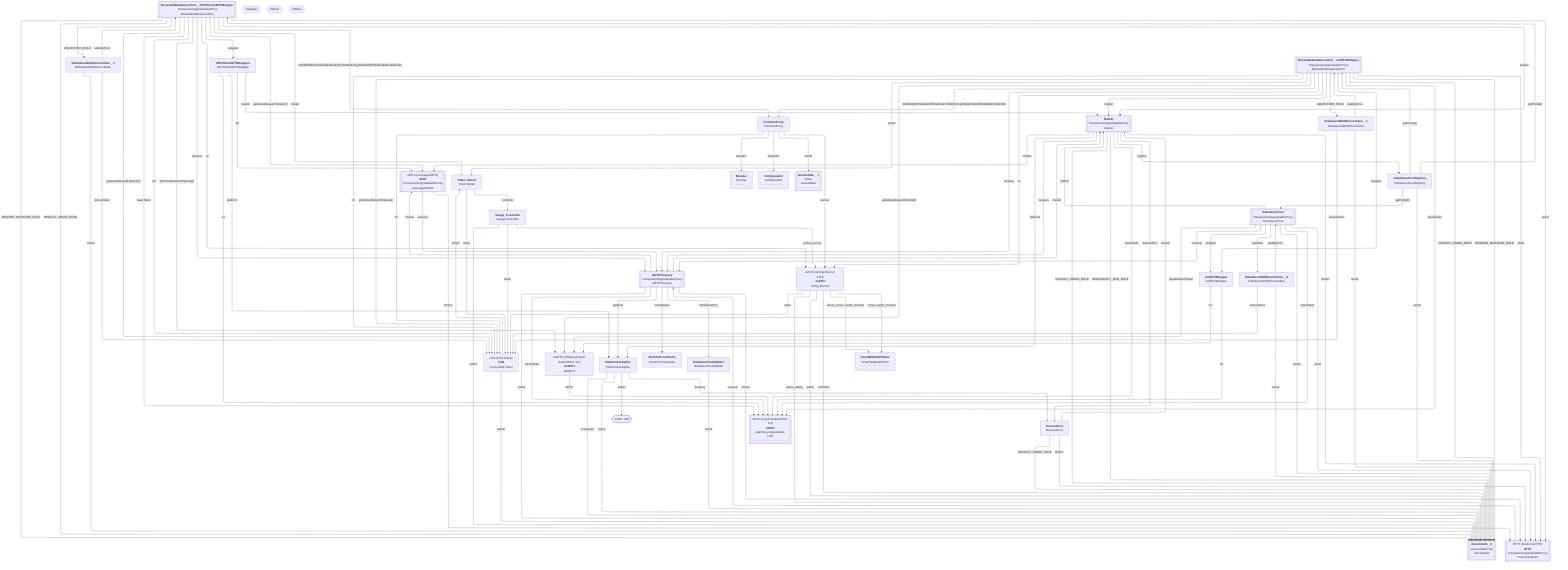 %%{init: {"flowchart": {"defaultRenderer": "elk"}} }%%
flowchart TB

0x11E91BB6d1334585AA37D8F4fde3932C7960B938(["0x11E..938"]):::address
click 0x11E91BB6d1334585AA37D8F4fde3932C7960B938 "https://etherscan.io/address/0x11E91BB6d1334585AA37D8F4fde3932C7960B938"

0xB87A8332dFb1C76Bb22477dCfEdDeB69865cA9f9[["<b>BoostableRebalancePool__StETHAndxETHWrapper</b><br><i>TransparentUpgradeableProxy</i><br>BoostableRebalancePool"]]:::contract
click 0xB87A8332dFb1C76Bb22477dCfEdDeB69865cA9f9 "https://etherscan.io/address/0xB87A8332dFb1C76Bb22477dCfEdDeB69865cA9f9#code"

0xB87A8332dFb1C76Bb22477dCfEdDeB69865cA9f9 -- LIQUIDATOR_ROLE --> 0x5a161B94c737326cA115eC46f4Eaf4eEC5037dBE

0xB87A8332dFb1C76Bb22477dCfEdDeB69865cA9f9 -- DEFAULT_ADMIN_ROLE --> 0x26B2ec4E02ebe2F54583af25b647b1D619e67BbF

0xB87A8332dFb1C76Bb22477dCfEdDeB69865cA9f9 -- REWARD_MANAGER_ROLE --> 0x26B2ec4E02ebe2F54583af25b647b1D619e67BbF

0xB87A8332dFb1C76Bb22477dCfEdDeB69865cA9f9 -- 0x8d4998b5742dab4ffcf0a281dc749862b71ae54ba53b035bfb1d3dbc23ddc35d --> 0xd11a4Ee017cA0BECA8FA45fF2abFe9C6267b7881

0xB87A8332dFb1C76Bb22477dCfEdDeB69865cA9f9 -- asset --> 0x53805A76E1f5ebbFE7115F16f9c87C2f7e633726

0xB87A8332dFb1C76Bb22477dCfEdDeB69865cA9f9 -- baseToken --> 0xae7ab96520DE3A18E5e111B5EaAb095312D7fE84

0xB87A8332dFb1C76Bb22477dCfEdDeB69865cA9f9 -- fxn --> 0x365AccFCa291e7D3914637ABf1F7635dB165Bb09


0xB87A8332dFb1C76Bb22477dCfEdDeB69865cA9f9 -- getActiveRewardTokens[0] --> 0x7f39C581F595B53c5cb19bD0b3f8dA6c935E2Ca0

0xB87A8332dFb1C76Bb22477dCfEdDeB69865cA9f9 -- getActiveRewardTokens[1] --> 0xe063F04f280c60aECa68b38341C2eEcBeC703ae2

0xB87A8332dFb1C76Bb22477dCfEdDeB69865cA9f9 -- getActiveRewardTokens[2] --> 0x365AccFCa291e7D3914637ABf1F7635dB165Bb09

0xB87A8332dFb1C76Bb22477dCfEdDeB69865cA9f9 -- market --> 0xe7b9c7c9cA85340b8c06fb805f7775e3015108dB

0xB87A8332dFb1C76Bb22477dCfEdDeB69865cA9f9 -- minter --> 0xC8b194925D55d5dE9555AD1db74c149329F71DeF

0xB87A8332dFb1C76Bb22477dCfEdDeB69865cA9f9 -- treasury --> 0x0e5CAA5c889Bdf053c9A76395f62267E653AFbb0

0xB87A8332dFb1C76Bb22477dCfEdDeB69865cA9f9 -- ve --> 0xEC6B8A3F3605B083F7044C0F31f2cac0caf1d469

0xB87A8332dFb1C76Bb22477dCfEdDeB69865cA9f9 -- wrapper --> 0xC2BdBF323304eaBd9260b42E4d0d429Ca3481d6E

0xc6dEe5913e010895F3702bc43a40d661B13a40BD[["<b>BoostableRebalancePool__wstETHWrapper</b><br><i>TransparentUpgradeableProxy</i><br>BoostableRebalancePool"]]:::contract
click 0xc6dEe5913e010895F3702bc43a40d661B13a40BD "https://etherscan.io/address/0xc6dEe5913e010895F3702bc43a40d661B13a40BD#code"

0xc6dEe5913e010895F3702bc43a40d661B13a40BD -- LIQUIDATOR_ROLE --> 0x74E9234A6e03c382A01Bb942B1aF05B639371309

0xc6dEe5913e010895F3702bc43a40d661B13a40BD -- DEFAULT_ADMIN_ROLE --> 0x26B2ec4E02ebe2F54583af25b647b1D619e67BbF

0xc6dEe5913e010895F3702bc43a40d661B13a40BD -- REWARD_MANAGER_ROLE --> 0x26B2ec4E02ebe2F54583af25b647b1D619e67BbF

0xc6dEe5913e010895F3702bc43a40d661B13a40BD -- 0x8d4998b5742dab4ffcf0a281dc749862b71ae54ba53b035bfb1d3dbc23ddc35d --> 0xd11a4Ee017cA0BECA8FA45fF2abFe9C6267b7881

0xc6dEe5913e010895F3702bc43a40d661B13a40BD -- asset --> 0x53805A76E1f5ebbFE7115F16f9c87C2f7e633726

0xc6dEe5913e010895F3702bc43a40d661B13a40BD -- baseToken --> 0xae7ab96520DE3A18E5e111B5EaAb095312D7fE84

0xc6dEe5913e010895F3702bc43a40d661B13a40BD -- fxn --> 0x365AccFCa291e7D3914637ABf1F7635dB165Bb09


0xc6dEe5913e010895F3702bc43a40d661B13a40BD -- getActiveRewardTokens[0] --> 0x7f39C581F595B53c5cb19bD0b3f8dA6c935E2Ca0

0xc6dEe5913e010895F3702bc43a40d661B13a40BD -- getActiveRewardTokens[1] --> 0x365AccFCa291e7D3914637ABf1F7635dB165Bb09

0xc6dEe5913e010895F3702bc43a40d661B13a40BD -- market --> 0xe7b9c7c9cA85340b8c06fb805f7775e3015108dB

0xc6dEe5913e010895F3702bc43a40d661B13a40BD -- minter --> 0xC8b194925D55d5dE9555AD1db74c149329F71DeF

0xc6dEe5913e010895F3702bc43a40d661B13a40BD -- treasury --> 0x0e5CAA5c889Bdf053c9A76395f62267E653AFbb0

0xc6dEe5913e010895F3702bc43a40d661B13a40BD -- ve --> 0xEC6B8A3F3605B083F7044C0F31f2cac0caf1d469

0xc6dEe5913e010895F3702bc43a40d661B13a40BD -- wrapper --> 0xb09e34dD25d5E88a1E9Ff6F6418109927675B658

0x91e575C0CC6E8BC530d897d3d425B57B49A821C6["<b>Booster</b><br>Booster<br><hr>"]:::contract
click 0x91e575C0CC6E8BC530d897d3d425B57B49A821C6 "https://etherscan.io/address/0x91e575C0CC6E8BC530d897d3d425B57B49A821C6#code"

0x53805A76E1f5ebbFE7115F16f9c87C2f7e633726[["fETH (Fractional ETH)<br><b>fETH</b><br><i>TransparentUpgradeableProxy</i><br>FractionalToken"]]:::contract
click 0x53805A76E1f5ebbFE7115F16f9c87C2f7e633726 "https://etherscan.io/address/0x53805A76E1f5ebbFE7115F16f9c87C2f7e633726#code"

0x53805A76E1f5ebbFE7115F16f9c87C2f7e633726 -- treasury --> 0x0e5CAA5c889Bdf053c9A76395f62267E653AFbb0

0x365AccFCa291e7D3914637ABf1F7635dB165Bb09["FXN (FXN Token)<br><b>FXN</b><br>Curve DAO Token"]:::contract
click 0x365AccFCa291e7D3914637ABf1F7635dB165Bb09 "https://etherscan.io/address/0x365AccFCa291e7D3914637ABf1F7635dB165Bb09#code"

0x365AccFCa291e7D3914637ABf1F7635dB165Bb09 -- admin --> 0x26B2ec4E02ebe2F54583af25b647b1D619e67BbF

0x365AccFCa291e7D3914637ABf1F7635dB165Bb09 -- minter --> 0xC8b194925D55d5dE9555AD1db74c149329F71DeF

0x56B3c8eF8A095f8637B6A84942aA898326B82b91["<b>FxnDepositor</b><br>FxnDepositor<br><hr>"]:::contract
click 0x56B3c8eF8A095f8637B6A84942aA898326B82b91 "https://etherscan.io/address/0x56B3c8eF8A095f8637B6A84942aA898326B82b91#code"

0xd11a4Ee017cA0BECA8FA45fF2abFe9C6267b7881["<b>FxnVoterProxy</b><br>FxnVoterProxy"]:::contract
click 0xd11a4Ee017cA0BECA8FA45fF2abFe9C6267b7881 "https://etherscan.io/address/0xd11a4Ee017cA0BECA8FA45fF2abFe9C6267b7881#code"

0xd11a4Ee017cA0BECA8FA45fF2abFe9C6267b7881 -- depositor --> 0x56B3c8eF8A095f8637B6A84942aA898326B82b91

0xd11a4Ee017cA0BECA8FA45fF2abFe9C6267b7881 -- escrow --> 0xEC6B8A3F3605B083F7044C0F31f2cac0caf1d469

0xd11a4Ee017cA0BECA8FA45fF2abFe9C6267b7881 -- fxn --> 0x365AccFCa291e7D3914637ABf1F7635dB165Bb09

0xd11a4Ee017cA0BECA8FA45fF2abFe9C6267b7881 -- operator --> 0x91e575C0CC6E8BC530d897d3d425B57B49A821C6

0xd11a4Ee017cA0BECA8FA45fF2abFe9C6267b7881 -- owner --> 0xa3C5A1e09150B75ff251c1a7815A07182c3de2FB


0xe60eB8098B34eD775ac44B1ddE864e098C6d7f37["<b>Gauge_Controller</b><br>Gauge Controller"]:::contract
click 0xe60eB8098B34eD775ac44B1ddE864e098C6d7f37 "https://etherscan.io/address/0xe60eB8098B34eD775ac44B1ddE864e098C6d7f37#code"

0xe60eB8098B34eD775ac44B1ddE864e098C6d7f37 -- admin --> 0x26B2ec4E02ebe2F54583af25b647b1D619e67BbF


0xe60eB8098B34eD775ac44B1ddE864e098C6d7f37 -- token --> 0x365AccFCa291e7D3914637ABf1F7635dB165Bb09

0xe60eB8098B34eD775ac44B1ddE864e098C6d7f37 -- voting_escrow --> 0xEC6B8A3F3605B083F7044C0F31f2cac0caf1d469

0x26B2ec4E02ebe2F54583af25b647b1D619e67BbF[["<b>GnosisSafe__0</b><br><i>GnosisSafeProxy</i><br>GnosisSafe<br><hr>"]]:::contract
click 0x26B2ec4E02ebe2F54583af25b647b1D619e67BbF "https://etherscan.io/address/0x26B2ec4E02ebe2F54583af25b647b1D619e67BbF#code"

0xa3C5A1e09150B75ff251c1a7815A07182c3de2FB[["<b>GnosisSafe__1</b><br><i>Proxy</i><br>GnosisSafe<br><hr>"]]:::contract
click 0xa3C5A1e09150B75ff251c1a7815A07182c3de2FB "https://etherscan.io/address/0xa3C5A1e09150B75ff251c1a7815A07182c3de2FB#code"

0xe7b9c7c9cA85340b8c06fb805f7775e3015108dB[["<b>Market</b><br><i>TransparentUpgradeableProxy</i><br>Market"]]:::contract
click 0xe7b9c7c9cA85340b8c06fb805f7775e3015108dB "https://etherscan.io/address/0xe7b9c7c9cA85340b8c06fb805f7775e3015108dB#code"

0xe7b9c7c9cA85340b8c06fb805f7775e3015108dB -- DEFAULT_ADMIN_ROLE --> 0x26B2ec4E02ebe2F54583af25b647b1D619e67BbF

0xe7b9c7c9cA85340b8c06fb805f7775e3015108dB -- EMERGENCY_DAO_ROLE --> 0x26B2ec4E02ebe2F54583af25b647b1D619e67BbF

0xe7b9c7c9cA85340b8c06fb805f7775e3015108dB -- baseToken --> 0xae7ab96520DE3A18E5e111B5EaAb095312D7fE84

0xe7b9c7c9cA85340b8c06fb805f7775e3015108dB -- fToken --> 0x53805A76E1f5ebbFE7115F16f9c87C2f7e633726

0xe7b9c7c9cA85340b8c06fb805f7775e3015108dB -- platform --> 0x0084C2e1B1823564e597Ff4848a88D61ac63D703

0xe7b9c7c9cA85340b8c06fb805f7775e3015108dB -- registry --> 0x4eEfea49e4D876599765d5375cF7314cD14C9d38

0xe7b9c7c9cA85340b8c06fb805f7775e3015108dB -- reservePool --> 0x5d0Aacf75116d1645Db2B3d1Ca4b303ef0CA3752

0xe7b9c7c9cA85340b8c06fb805f7775e3015108dB -- treasury --> 0x0e5CAA5c889Bdf053c9A76395f62267E653AFbb0

0xe7b9c7c9cA85340b8c06fb805f7775e3015108dB -- xToken --> 0xe063F04f280c60aECa68b38341C2eEcBeC703ae2

0x0B32a3F8f5b7E5d315b9E52E640a49A89d89c820["<b>MockFxPriceOracle</b><br>MockFxPriceOracle"]:::contract
click 0x0B32a3F8f5b7E5d315b9E52E640a49A89d89c820 "https://etherscan.io/address/0x0B32a3F8f5b7E5d315b9E52E640a49A89d89c820#code"

0x0084C2e1B1823564e597Ff4848a88D61ac63D703["<b>PlatformFeeSpliter</b><br>PlatformFeeSpliter"]:::contract
click 0x0084C2e1B1823564e597Ff4848a88D61ac63D703 "https://etherscan.io/address/0x0084C2e1B1823564e597Ff4848a88D61ac63D703#code"

0x0084C2e1B1823564e597Ff4848a88D61ac63D703 -- ecosystem --> 0x26B2ec4E02ebe2F54583af25b647b1D619e67BbF

0x0084C2e1B1823564e597Ff4848a88D61ac63D703 -- owner --> 0x26B2ec4E02ebe2F54583af25b647b1D619e67BbF

0x0084C2e1B1823564e597Ff4848a88D61ac63D703 -- staker --> 0x11E91BB6d1334585AA37D8F4fde3932C7960B938

0x0084C2e1B1823564e597Ff4848a88D61ac63D703 -- treasury --> 0x5d0Aacf75116d1645Db2B3d1Ca4b303ef0CA3752

0xa677d95B91530d56791FbA72C01a862f1B01A49e[["<b>RebalancePool</b><br><i>TransparentUpgradeableProxy</i><br>RebalancePool"]]:::contract
click 0xa677d95B91530d56791FbA72C01a862f1B01A49e "https://etherscan.io/address/0xa677d95B91530d56791FbA72C01a862f1B01A49e#code"

0xa677d95B91530d56791FbA72C01a862f1B01A49e -- asset --> 0x53805A76E1f5ebbFE7115F16f9c87C2f7e633726

0xa677d95B91530d56791FbA72C01a862f1B01A49e -- baseRewardToken --> 0x7f39C581F595B53c5cb19bD0b3f8dA6c935E2Ca0

0xa677d95B91530d56791FbA72C01a862f1B01A49e -- baseToken --> 0xae7ab96520DE3A18E5e111B5EaAb095312D7fE84

0xa677d95B91530d56791FbA72C01a862f1B01A49e -- liquidator --> 0x17f21f468d77E6e35702a9Ae7a9da50Db7F6a4f4

0xa677d95B91530d56791FbA72C01a862f1B01A49e -- market --> 0xe7b9c7c9cA85340b8c06fb805f7775e3015108dB

0xa677d95B91530d56791FbA72C01a862f1B01A49e -- owner --> 0x26B2ec4E02ebe2F54583af25b647b1D619e67BbF

0xa677d95B91530d56791FbA72C01a862f1B01A49e -- treasury --> 0x0e5CAA5c889Bdf053c9A76395f62267E653AFbb0

0xa677d95B91530d56791FbA72C01a862f1B01A49e -- wrapper --> 0xb09e34dD25d5E88a1E9Ff6F6418109927675B658

0x4eEfea49e4D876599765d5375cF7314cD14C9d38["<b>RebalancePoolRegistry</b><br>RebalancePoolRegistry"]:::contract
click 0x4eEfea49e4D876599765d5375cF7314cD14C9d38 "https://etherscan.io/address/0x4eEfea49e4D876599765d5375cF7314cD14C9d38#code"

0x4eEfea49e4D876599765d5375cF7314cD14C9d38 -- getPools[0] --> 0xa677d95B91530d56791FbA72C01a862f1B01A49e

0x4eEfea49e4D876599765d5375cF7314cD14C9d38 -- getPools[1] --> 0xc6dEe5913e010895F3702bc43a40d661B13a40BD

0x4eEfea49e4D876599765d5375cF7314cD14C9d38 -- getPools[2] --> 0xB87A8332dFb1C76Bb22477dCfEdDeB69865cA9f9

0x4eEfea49e4D876599765d5375cF7314cD14C9d38 -- owner --> 0x26B2ec4E02ebe2F54583af25b647b1D619e67BbF


0x79c5f5b0753acE25ecdBdA4c2Bc86Ab074B6c2Bb["<b>RebalancePoolSplitter</b><br>RebalancePoolSplitter"]:::contract
click 0x79c5f5b0753acE25ecdBdA4c2Bc86Ab074B6c2Bb "https://etherscan.io/address/0x79c5f5b0753acE25ecdBdA4c2Bc86Ab074B6c2Bb#code"

0x79c5f5b0753acE25ecdBdA4c2Bc86Ab074B6c2Bb -- owner --> 0x26B2ec4E02ebe2F54583af25b647b1D619e67BbF


0x17f21f468d77E6e35702a9Ae7a9da50Db7F6a4f4["<b>RebalanceWithBonusToken__0</b><br>RebalanceWithBonusToken"]:::contract
click 0x17f21f468d77E6e35702a9Ae7a9da50Db7F6a4f4 "https://etherscan.io/address/0x17f21f468d77E6e35702a9Ae7a9da50Db7F6a4f4#code"

0x17f21f468d77E6e35702a9Ae7a9da50Db7F6a4f4 -- bonusToken --> 0x365AccFCa291e7D3914637ABf1F7635dB165Bb09

0x17f21f468d77E6e35702a9Ae7a9da50Db7F6a4f4 -- owner --> 0x26B2ec4E02ebe2F54583af25b647b1D619e67BbF

0x17f21f468d77E6e35702a9Ae7a9da50Db7F6a4f4 -- stabilityPool --> 0xa677d95B91530d56791FbA72C01a862f1B01A49e

0x74E9234A6e03c382A01Bb942B1aF05B639371309["<b>RebalanceWithBonusToken__1</b><br>RebalanceWithBonusToken"]:::contract
click 0x74E9234A6e03c382A01Bb942B1aF05B639371309 "https://etherscan.io/address/0x74E9234A6e03c382A01Bb942B1aF05B639371309#code"

0x74E9234A6e03c382A01Bb942B1aF05B639371309 -- bonusToken --> 0x365AccFCa291e7D3914637ABf1F7635dB165Bb09

0x74E9234A6e03c382A01Bb942B1aF05B639371309 -- owner --> 0x26B2ec4E02ebe2F54583af25b647b1D619e67BbF

0x74E9234A6e03c382A01Bb942B1aF05B639371309 -- stabilityPool --> 0xc6dEe5913e010895F3702bc43a40d661B13a40BD

0x5a161B94c737326cA115eC46f4Eaf4eEC5037dBE["<b>RebalanceWithBonusToken__2</b><br>RebalanceWithBonusToken"]:::contract
click 0x5a161B94c737326cA115eC46f4Eaf4eEC5037dBE "https://etherscan.io/address/0x5a161B94c737326cA115eC46f4Eaf4eEC5037dBE#code"

0x5a161B94c737326cA115eC46f4Eaf4eEC5037dBE -- bonusToken --> 0x365AccFCa291e7D3914637ABf1F7635dB165Bb09

0x5a161B94c737326cA115eC46f4Eaf4eEC5037dBE -- owner --> 0x26B2ec4E02ebe2F54583af25b647b1D619e67BbF

0x5a161B94c737326cA115eC46f4Eaf4eEC5037dBE -- stabilityPool --> 0xB87A8332dFb1C76Bb22477dCfEdDeB69865cA9f9

0x5d0Aacf75116d1645Db2B3d1Ca4b303ef0CA3752["<b>ReservePool</b><br>ReservePool"]:::contract
click 0x5d0Aacf75116d1645Db2B3d1Ca4b303ef0CA3752 "https://etherscan.io/address/0x5d0Aacf75116d1645Db2B3d1Ca4b303ef0CA3752#code"

0x5d0Aacf75116d1645Db2B3d1Ca4b303ef0CA3752 -- DEFAULT_ADMIN_ROLE --> 0x26B2ec4E02ebe2F54583af25b647b1D619e67BbF

0x5d0Aacf75116d1645Db2B3d1Ca4b303ef0CA3752 -- fToken --> 0x53805A76E1f5ebbFE7115F16f9c87C2f7e633726

0x5d0Aacf75116d1645Db2B3d1Ca4b303ef0CA3752 -- market --> 0xe7b9c7c9cA85340b8c06fb805f7775e3015108dB

0xD71B8B76015F296E53D41e8288a8a13eAfFff2ea["<b>SmartWalletWhitelist</b><br>SmartWalletWhitelist<br><hr>"]:::contract
click 0xD71B8B76015F296E53D41e8288a8a13eAfFff2ea "https://etherscan.io/address/0xD71B8B76015F296E53D41e8288a8a13eAfFff2ea#code"

0xae7ab96520DE3A18E5e111B5EaAb095312D7fE84[["stETH (Liquid staked Ether 2.0)<br><b>stETH</b><br><i>AppProxyUpgradeable</i><br>Lido<br><hr>"]]:::contract
click 0xae7ab96520DE3A18E5e111B5EaAb095312D7fE84 "https://etherscan.io/address/0xae7ab96520DE3A18E5e111B5EaAb095312D7fE84#code"

0xC2BdBF323304eaBd9260b42E4d0d429Ca3481d6E["<b>StETHAndxETHWrapper</b><br>StETHAndxETHWrapper"]:::contract
click 0xC2BdBF323304eaBd9260b42E4d0d429Ca3481d6E "https://etherscan.io/address/0xC2BdBF323304eaBd9260b42E4d0d429Ca3481d6E#code"

0xC2BdBF323304eaBd9260b42E4d0d429Ca3481d6E -- dst --> 0xe063F04f280c60aECa68b38341C2eEcBeC703ae2

0xC2BdBF323304eaBd9260b42E4d0d429Ca3481d6E -- market --> 0xe7b9c7c9cA85340b8c06fb805f7775e3015108dB

0xC2BdBF323304eaBd9260b42E4d0d429Ca3481d6E -- platform --> 0x0084C2e1B1823564e597Ff4848a88D61ac63D703

0xC2BdBF323304eaBd9260b42E4d0d429Ca3481d6E -- src --> 0xae7ab96520DE3A18E5e111B5EaAb095312D7fE84

0x0e5CAA5c889Bdf053c9A76395f62267E653AFbb0[["<b>stETHTreasury</b><br><i>TransparentUpgradeableProxy</i><br>stETHTreasury"]]:::contract
click 0x0e5CAA5c889Bdf053c9A76395f62267E653AFbb0 "https://etherscan.io/address/0x0e5CAA5c889Bdf053c9A76395f62267E653AFbb0#code"

0x0e5CAA5c889Bdf053c9A76395f62267E653AFbb0 -- baseToken --> 0xae7ab96520DE3A18E5e111B5EaAb095312D7fE84

0x0e5CAA5c889Bdf053c9A76395f62267E653AFbb0 -- fToken --> 0x53805A76E1f5ebbFE7115F16f9c87C2f7e633726

0x0e5CAA5c889Bdf053c9A76395f62267E653AFbb0 -- market --> 0xe7b9c7c9cA85340b8c06fb805f7775e3015108dB

0x0e5CAA5c889Bdf053c9A76395f62267E653AFbb0 -- owner --> 0x26B2ec4E02ebe2F54583af25b647b1D619e67BbF

0x0e5CAA5c889Bdf053c9A76395f62267E653AFbb0 -- platform --> 0x0084C2e1B1823564e597Ff4848a88D61ac63D703

0x0e5CAA5c889Bdf053c9A76395f62267E653AFbb0 -- priceOracle --> 0x0B32a3F8f5b7E5d315b9E52E640a49A89d89c820


0x0e5CAA5c889Bdf053c9A76395f62267E653AFbb0 -- rebalancePool --> 0x79c5f5b0753acE25ecdBdA4c2Bc86Ab074B6c2Bb


0x0e5CAA5c889Bdf053c9A76395f62267E653AFbb0 -- xToken --> 0xe063F04f280c60aECa68b38341C2eEcBeC703ae2

0xC8b194925D55d5dE9555AD1db74c149329F71DeF["<b>Token_Minter</b><br>Token Minter"]:::contract
click 0xC8b194925D55d5dE9555AD1db74c149329F71DeF "https://etherscan.io/address/0xC8b194925D55d5dE9555AD1db74c149329F71DeF#code"

0xC8b194925D55d5dE9555AD1db74c149329F71DeF -- controller --> 0xe60eB8098B34eD775ac44B1ddE864e098C6d7f37

0xC8b194925D55d5dE9555AD1db74c149329F71DeF -- token --> 0x365AccFCa291e7D3914637ABf1F7635dB165Bb09

0xEC6B8A3F3605B083F7044C0F31f2cac0caf1d469["veFXN (Voting Escrow FXN)<br><b>veFXN</b><br>Voting Escrow"]:::contract
click 0xEC6B8A3F3605B083F7044C0F31f2cac0caf1d469 "https://etherscan.io/address/0xEC6B8A3F3605B083F7044C0F31f2cac0caf1d469#code"

0xEC6B8A3F3605B083F7044C0F31f2cac0caf1d469 -- admin --> 0x26B2ec4E02ebe2F54583af25b647b1D619e67BbF

0xEC6B8A3F3605B083F7044C0F31f2cac0caf1d469 -- controller --> 0x26B2ec4E02ebe2F54583af25b647b1D619e67BbF

0xEC6B8A3F3605B083F7044C0F31f2cac0caf1d469 -- future_admin --> 0x26B2ec4E02ebe2F54583af25b647b1D619e67BbF

0xEC6B8A3F3605B083F7044C0F31f2cac0caf1d469 -- future_smart_wallet_checker --> 0xD71B8B76015F296E53D41e8288a8a13eAfFff2ea

0xEC6B8A3F3605B083F7044C0F31f2cac0caf1d469 -- smart_wallet_checker --> 0xD71B8B76015F296E53D41e8288a8a13eAfFff2ea

0xEC6B8A3F3605B083F7044C0F31f2cac0caf1d469 -- token --> 0x365AccFCa291e7D3914637ABf1F7635dB165Bb09

0x7f39C581F595B53c5cb19bD0b3f8dA6c935E2Ca0["wstETH (Wrapped liquid staked Ether 2.0)<br><b>wstETH</b><br>WstETH"]:::contract
click 0x7f39C581F595B53c5cb19bD0b3f8dA6c935E2Ca0 "https://etherscan.io/address/0x7f39C581F595B53c5cb19bD0b3f8dA6c935E2Ca0#code"

0x7f39C581F595B53c5cb19bD0b3f8dA6c935E2Ca0 -- stETH --> 0xae7ab96520DE3A18E5e111B5EaAb095312D7fE84

0xb09e34dD25d5E88a1E9Ff6F6418109927675B658["<b>wstETHWrapper</b><br>wstETHWrapper"]:::contract
click 0xb09e34dD25d5E88a1E9Ff6F6418109927675B658 "https://etherscan.io/address/0xb09e34dD25d5E88a1E9Ff6F6418109927675B658#code"

0xb09e34dD25d5E88a1E9Ff6F6418109927675B658 -- dst --> 0x7f39C581F595B53c5cb19bD0b3f8dA6c935E2Ca0

0xb09e34dD25d5E88a1E9Ff6F6418109927675B658 -- src --> 0xae7ab96520DE3A18E5e111B5EaAb095312D7fE84

0xe063F04f280c60aECa68b38341C2eEcBeC703ae2[["xETH (Leveraged ETH)<br><b>xETH</b><br><i>TransparentUpgradeableProxy</i><br>LeveragedToken"]]:::contract
click 0xe063F04f280c60aECa68b38341C2eEcBeC703ae2 "https://etherscan.io/address/0xe063F04f280c60aECa68b38341C2eEcBeC703ae2#code"

0xe063F04f280c60aECa68b38341C2eEcBeC703ae2 -- fToken --> 0x53805A76E1f5ebbFE7115F16f9c87C2f7e633726

0xe063F04f280c60aECa68b38341C2eEcBeC703ae2 -- treasury --> 0x0e5CAA5c889Bdf053c9A76395f62267E653AFbb0

0x70997970C51812dc3A010C7d01b50e0d17dc79C8{{"liquidator"}}:::address

0x3C44CdDdB6a900fa2b585dd299e03d12FA4293BC{{"fMinter"}}:::address

0x90F79bf6EB2c4f870365E785982E1f101E93b906{{"xMinter"}}:::address